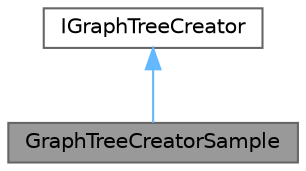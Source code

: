 digraph "GraphTreeCreatorSample"
{
 // LATEX_PDF_SIZE
  bgcolor="transparent";
  edge [fontname=Helvetica,fontsize=10,labelfontname=Helvetica,labelfontsize=10];
  node [fontname=Helvetica,fontsize=10,shape=box,height=0.2,width=0.4];
  Node1 [id="Node000001",label="GraphTreeCreatorSample",height=0.2,width=0.4,color="gray40", fillcolor="grey60", style="filled", fontcolor="black",tooltip="グラフを作成するクラスのサンプルです．テキトーにグラフを作成します．"];
  Node2 -> Node1 [id="edge1_Node000001_Node000002",dir="back",color="steelblue1",style="solid",tooltip=" "];
  Node2 [id="Node000002",label="IGraphTreeCreator",height=0.2,width=0.4,color="gray40", fillcolor="white", style="filled",URL="$class_i_graph_tree_creator.html",tooltip="グラフ木を作成するクラスのインターフェース．実体は作成できないのでこれを継承してたクラスを使うこと．"];
}
